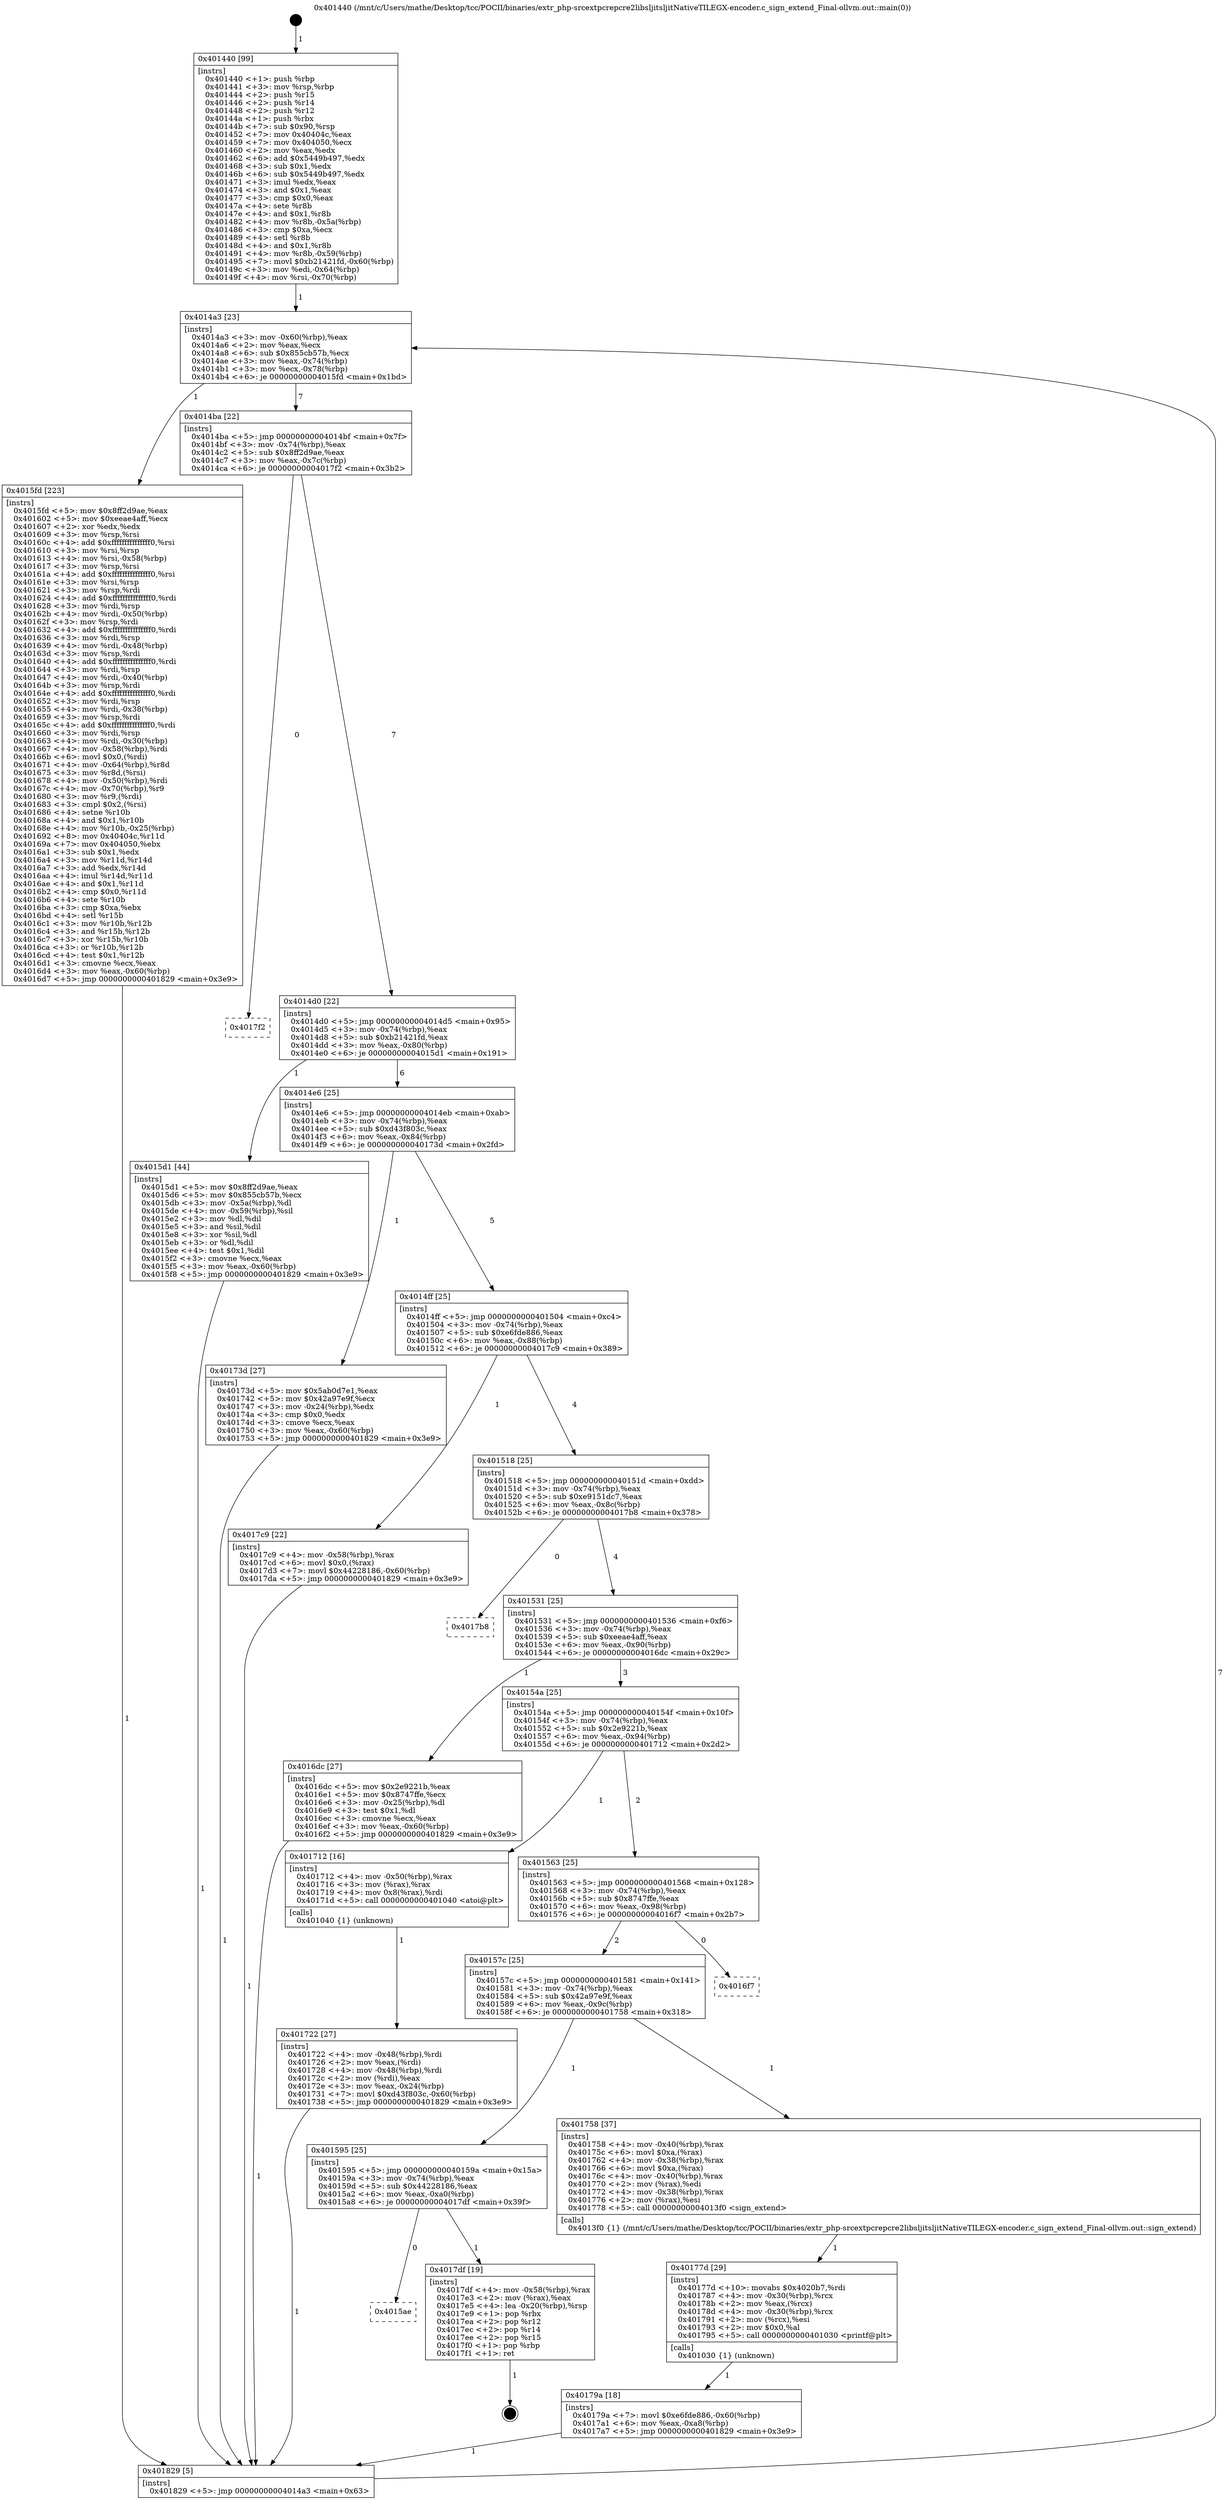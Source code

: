 digraph "0x401440" {
  label = "0x401440 (/mnt/c/Users/mathe/Desktop/tcc/POCII/binaries/extr_php-srcextpcrepcre2libsljitsljitNativeTILEGX-encoder.c_sign_extend_Final-ollvm.out::main(0))"
  labelloc = "t"
  node[shape=record]

  Entry [label="",width=0.3,height=0.3,shape=circle,fillcolor=black,style=filled]
  "0x4014a3" [label="{
     0x4014a3 [23]\l
     | [instrs]\l
     &nbsp;&nbsp;0x4014a3 \<+3\>: mov -0x60(%rbp),%eax\l
     &nbsp;&nbsp;0x4014a6 \<+2\>: mov %eax,%ecx\l
     &nbsp;&nbsp;0x4014a8 \<+6\>: sub $0x855cb57b,%ecx\l
     &nbsp;&nbsp;0x4014ae \<+3\>: mov %eax,-0x74(%rbp)\l
     &nbsp;&nbsp;0x4014b1 \<+3\>: mov %ecx,-0x78(%rbp)\l
     &nbsp;&nbsp;0x4014b4 \<+6\>: je 00000000004015fd \<main+0x1bd\>\l
  }"]
  "0x4015fd" [label="{
     0x4015fd [223]\l
     | [instrs]\l
     &nbsp;&nbsp;0x4015fd \<+5\>: mov $0x8ff2d9ae,%eax\l
     &nbsp;&nbsp;0x401602 \<+5\>: mov $0xeeae4aff,%ecx\l
     &nbsp;&nbsp;0x401607 \<+2\>: xor %edx,%edx\l
     &nbsp;&nbsp;0x401609 \<+3\>: mov %rsp,%rsi\l
     &nbsp;&nbsp;0x40160c \<+4\>: add $0xfffffffffffffff0,%rsi\l
     &nbsp;&nbsp;0x401610 \<+3\>: mov %rsi,%rsp\l
     &nbsp;&nbsp;0x401613 \<+4\>: mov %rsi,-0x58(%rbp)\l
     &nbsp;&nbsp;0x401617 \<+3\>: mov %rsp,%rsi\l
     &nbsp;&nbsp;0x40161a \<+4\>: add $0xfffffffffffffff0,%rsi\l
     &nbsp;&nbsp;0x40161e \<+3\>: mov %rsi,%rsp\l
     &nbsp;&nbsp;0x401621 \<+3\>: mov %rsp,%rdi\l
     &nbsp;&nbsp;0x401624 \<+4\>: add $0xfffffffffffffff0,%rdi\l
     &nbsp;&nbsp;0x401628 \<+3\>: mov %rdi,%rsp\l
     &nbsp;&nbsp;0x40162b \<+4\>: mov %rdi,-0x50(%rbp)\l
     &nbsp;&nbsp;0x40162f \<+3\>: mov %rsp,%rdi\l
     &nbsp;&nbsp;0x401632 \<+4\>: add $0xfffffffffffffff0,%rdi\l
     &nbsp;&nbsp;0x401636 \<+3\>: mov %rdi,%rsp\l
     &nbsp;&nbsp;0x401639 \<+4\>: mov %rdi,-0x48(%rbp)\l
     &nbsp;&nbsp;0x40163d \<+3\>: mov %rsp,%rdi\l
     &nbsp;&nbsp;0x401640 \<+4\>: add $0xfffffffffffffff0,%rdi\l
     &nbsp;&nbsp;0x401644 \<+3\>: mov %rdi,%rsp\l
     &nbsp;&nbsp;0x401647 \<+4\>: mov %rdi,-0x40(%rbp)\l
     &nbsp;&nbsp;0x40164b \<+3\>: mov %rsp,%rdi\l
     &nbsp;&nbsp;0x40164e \<+4\>: add $0xfffffffffffffff0,%rdi\l
     &nbsp;&nbsp;0x401652 \<+3\>: mov %rdi,%rsp\l
     &nbsp;&nbsp;0x401655 \<+4\>: mov %rdi,-0x38(%rbp)\l
     &nbsp;&nbsp;0x401659 \<+3\>: mov %rsp,%rdi\l
     &nbsp;&nbsp;0x40165c \<+4\>: add $0xfffffffffffffff0,%rdi\l
     &nbsp;&nbsp;0x401660 \<+3\>: mov %rdi,%rsp\l
     &nbsp;&nbsp;0x401663 \<+4\>: mov %rdi,-0x30(%rbp)\l
     &nbsp;&nbsp;0x401667 \<+4\>: mov -0x58(%rbp),%rdi\l
     &nbsp;&nbsp;0x40166b \<+6\>: movl $0x0,(%rdi)\l
     &nbsp;&nbsp;0x401671 \<+4\>: mov -0x64(%rbp),%r8d\l
     &nbsp;&nbsp;0x401675 \<+3\>: mov %r8d,(%rsi)\l
     &nbsp;&nbsp;0x401678 \<+4\>: mov -0x50(%rbp),%rdi\l
     &nbsp;&nbsp;0x40167c \<+4\>: mov -0x70(%rbp),%r9\l
     &nbsp;&nbsp;0x401680 \<+3\>: mov %r9,(%rdi)\l
     &nbsp;&nbsp;0x401683 \<+3\>: cmpl $0x2,(%rsi)\l
     &nbsp;&nbsp;0x401686 \<+4\>: setne %r10b\l
     &nbsp;&nbsp;0x40168a \<+4\>: and $0x1,%r10b\l
     &nbsp;&nbsp;0x40168e \<+4\>: mov %r10b,-0x25(%rbp)\l
     &nbsp;&nbsp;0x401692 \<+8\>: mov 0x40404c,%r11d\l
     &nbsp;&nbsp;0x40169a \<+7\>: mov 0x404050,%ebx\l
     &nbsp;&nbsp;0x4016a1 \<+3\>: sub $0x1,%edx\l
     &nbsp;&nbsp;0x4016a4 \<+3\>: mov %r11d,%r14d\l
     &nbsp;&nbsp;0x4016a7 \<+3\>: add %edx,%r14d\l
     &nbsp;&nbsp;0x4016aa \<+4\>: imul %r14d,%r11d\l
     &nbsp;&nbsp;0x4016ae \<+4\>: and $0x1,%r11d\l
     &nbsp;&nbsp;0x4016b2 \<+4\>: cmp $0x0,%r11d\l
     &nbsp;&nbsp;0x4016b6 \<+4\>: sete %r10b\l
     &nbsp;&nbsp;0x4016ba \<+3\>: cmp $0xa,%ebx\l
     &nbsp;&nbsp;0x4016bd \<+4\>: setl %r15b\l
     &nbsp;&nbsp;0x4016c1 \<+3\>: mov %r10b,%r12b\l
     &nbsp;&nbsp;0x4016c4 \<+3\>: and %r15b,%r12b\l
     &nbsp;&nbsp;0x4016c7 \<+3\>: xor %r15b,%r10b\l
     &nbsp;&nbsp;0x4016ca \<+3\>: or %r10b,%r12b\l
     &nbsp;&nbsp;0x4016cd \<+4\>: test $0x1,%r12b\l
     &nbsp;&nbsp;0x4016d1 \<+3\>: cmovne %ecx,%eax\l
     &nbsp;&nbsp;0x4016d4 \<+3\>: mov %eax,-0x60(%rbp)\l
     &nbsp;&nbsp;0x4016d7 \<+5\>: jmp 0000000000401829 \<main+0x3e9\>\l
  }"]
  "0x4014ba" [label="{
     0x4014ba [22]\l
     | [instrs]\l
     &nbsp;&nbsp;0x4014ba \<+5\>: jmp 00000000004014bf \<main+0x7f\>\l
     &nbsp;&nbsp;0x4014bf \<+3\>: mov -0x74(%rbp),%eax\l
     &nbsp;&nbsp;0x4014c2 \<+5\>: sub $0x8ff2d9ae,%eax\l
     &nbsp;&nbsp;0x4014c7 \<+3\>: mov %eax,-0x7c(%rbp)\l
     &nbsp;&nbsp;0x4014ca \<+6\>: je 00000000004017f2 \<main+0x3b2\>\l
  }"]
  Exit [label="",width=0.3,height=0.3,shape=circle,fillcolor=black,style=filled,peripheries=2]
  "0x4017f2" [label="{
     0x4017f2\l
  }", style=dashed]
  "0x4014d0" [label="{
     0x4014d0 [22]\l
     | [instrs]\l
     &nbsp;&nbsp;0x4014d0 \<+5\>: jmp 00000000004014d5 \<main+0x95\>\l
     &nbsp;&nbsp;0x4014d5 \<+3\>: mov -0x74(%rbp),%eax\l
     &nbsp;&nbsp;0x4014d8 \<+5\>: sub $0xb21421fd,%eax\l
     &nbsp;&nbsp;0x4014dd \<+3\>: mov %eax,-0x80(%rbp)\l
     &nbsp;&nbsp;0x4014e0 \<+6\>: je 00000000004015d1 \<main+0x191\>\l
  }"]
  "0x4015ae" [label="{
     0x4015ae\l
  }", style=dashed]
  "0x4015d1" [label="{
     0x4015d1 [44]\l
     | [instrs]\l
     &nbsp;&nbsp;0x4015d1 \<+5\>: mov $0x8ff2d9ae,%eax\l
     &nbsp;&nbsp;0x4015d6 \<+5\>: mov $0x855cb57b,%ecx\l
     &nbsp;&nbsp;0x4015db \<+3\>: mov -0x5a(%rbp),%dl\l
     &nbsp;&nbsp;0x4015de \<+4\>: mov -0x59(%rbp),%sil\l
     &nbsp;&nbsp;0x4015e2 \<+3\>: mov %dl,%dil\l
     &nbsp;&nbsp;0x4015e5 \<+3\>: and %sil,%dil\l
     &nbsp;&nbsp;0x4015e8 \<+3\>: xor %sil,%dl\l
     &nbsp;&nbsp;0x4015eb \<+3\>: or %dl,%dil\l
     &nbsp;&nbsp;0x4015ee \<+4\>: test $0x1,%dil\l
     &nbsp;&nbsp;0x4015f2 \<+3\>: cmovne %ecx,%eax\l
     &nbsp;&nbsp;0x4015f5 \<+3\>: mov %eax,-0x60(%rbp)\l
     &nbsp;&nbsp;0x4015f8 \<+5\>: jmp 0000000000401829 \<main+0x3e9\>\l
  }"]
  "0x4014e6" [label="{
     0x4014e6 [25]\l
     | [instrs]\l
     &nbsp;&nbsp;0x4014e6 \<+5\>: jmp 00000000004014eb \<main+0xab\>\l
     &nbsp;&nbsp;0x4014eb \<+3\>: mov -0x74(%rbp),%eax\l
     &nbsp;&nbsp;0x4014ee \<+5\>: sub $0xd43f803c,%eax\l
     &nbsp;&nbsp;0x4014f3 \<+6\>: mov %eax,-0x84(%rbp)\l
     &nbsp;&nbsp;0x4014f9 \<+6\>: je 000000000040173d \<main+0x2fd\>\l
  }"]
  "0x401829" [label="{
     0x401829 [5]\l
     | [instrs]\l
     &nbsp;&nbsp;0x401829 \<+5\>: jmp 00000000004014a3 \<main+0x63\>\l
  }"]
  "0x401440" [label="{
     0x401440 [99]\l
     | [instrs]\l
     &nbsp;&nbsp;0x401440 \<+1\>: push %rbp\l
     &nbsp;&nbsp;0x401441 \<+3\>: mov %rsp,%rbp\l
     &nbsp;&nbsp;0x401444 \<+2\>: push %r15\l
     &nbsp;&nbsp;0x401446 \<+2\>: push %r14\l
     &nbsp;&nbsp;0x401448 \<+2\>: push %r12\l
     &nbsp;&nbsp;0x40144a \<+1\>: push %rbx\l
     &nbsp;&nbsp;0x40144b \<+7\>: sub $0x90,%rsp\l
     &nbsp;&nbsp;0x401452 \<+7\>: mov 0x40404c,%eax\l
     &nbsp;&nbsp;0x401459 \<+7\>: mov 0x404050,%ecx\l
     &nbsp;&nbsp;0x401460 \<+2\>: mov %eax,%edx\l
     &nbsp;&nbsp;0x401462 \<+6\>: add $0x5449b497,%edx\l
     &nbsp;&nbsp;0x401468 \<+3\>: sub $0x1,%edx\l
     &nbsp;&nbsp;0x40146b \<+6\>: sub $0x5449b497,%edx\l
     &nbsp;&nbsp;0x401471 \<+3\>: imul %edx,%eax\l
     &nbsp;&nbsp;0x401474 \<+3\>: and $0x1,%eax\l
     &nbsp;&nbsp;0x401477 \<+3\>: cmp $0x0,%eax\l
     &nbsp;&nbsp;0x40147a \<+4\>: sete %r8b\l
     &nbsp;&nbsp;0x40147e \<+4\>: and $0x1,%r8b\l
     &nbsp;&nbsp;0x401482 \<+4\>: mov %r8b,-0x5a(%rbp)\l
     &nbsp;&nbsp;0x401486 \<+3\>: cmp $0xa,%ecx\l
     &nbsp;&nbsp;0x401489 \<+4\>: setl %r8b\l
     &nbsp;&nbsp;0x40148d \<+4\>: and $0x1,%r8b\l
     &nbsp;&nbsp;0x401491 \<+4\>: mov %r8b,-0x59(%rbp)\l
     &nbsp;&nbsp;0x401495 \<+7\>: movl $0xb21421fd,-0x60(%rbp)\l
     &nbsp;&nbsp;0x40149c \<+3\>: mov %edi,-0x64(%rbp)\l
     &nbsp;&nbsp;0x40149f \<+4\>: mov %rsi,-0x70(%rbp)\l
  }"]
  "0x4017df" [label="{
     0x4017df [19]\l
     | [instrs]\l
     &nbsp;&nbsp;0x4017df \<+4\>: mov -0x58(%rbp),%rax\l
     &nbsp;&nbsp;0x4017e3 \<+2\>: mov (%rax),%eax\l
     &nbsp;&nbsp;0x4017e5 \<+4\>: lea -0x20(%rbp),%rsp\l
     &nbsp;&nbsp;0x4017e9 \<+1\>: pop %rbx\l
     &nbsp;&nbsp;0x4017ea \<+2\>: pop %r12\l
     &nbsp;&nbsp;0x4017ec \<+2\>: pop %r14\l
     &nbsp;&nbsp;0x4017ee \<+2\>: pop %r15\l
     &nbsp;&nbsp;0x4017f0 \<+1\>: pop %rbp\l
     &nbsp;&nbsp;0x4017f1 \<+1\>: ret\l
  }"]
  "0x40173d" [label="{
     0x40173d [27]\l
     | [instrs]\l
     &nbsp;&nbsp;0x40173d \<+5\>: mov $0x5ab0d7e1,%eax\l
     &nbsp;&nbsp;0x401742 \<+5\>: mov $0x42a97e9f,%ecx\l
     &nbsp;&nbsp;0x401747 \<+3\>: mov -0x24(%rbp),%edx\l
     &nbsp;&nbsp;0x40174a \<+3\>: cmp $0x0,%edx\l
     &nbsp;&nbsp;0x40174d \<+3\>: cmove %ecx,%eax\l
     &nbsp;&nbsp;0x401750 \<+3\>: mov %eax,-0x60(%rbp)\l
     &nbsp;&nbsp;0x401753 \<+5\>: jmp 0000000000401829 \<main+0x3e9\>\l
  }"]
  "0x4014ff" [label="{
     0x4014ff [25]\l
     | [instrs]\l
     &nbsp;&nbsp;0x4014ff \<+5\>: jmp 0000000000401504 \<main+0xc4\>\l
     &nbsp;&nbsp;0x401504 \<+3\>: mov -0x74(%rbp),%eax\l
     &nbsp;&nbsp;0x401507 \<+5\>: sub $0xe6fde886,%eax\l
     &nbsp;&nbsp;0x40150c \<+6\>: mov %eax,-0x88(%rbp)\l
     &nbsp;&nbsp;0x401512 \<+6\>: je 00000000004017c9 \<main+0x389\>\l
  }"]
  "0x40179a" [label="{
     0x40179a [18]\l
     | [instrs]\l
     &nbsp;&nbsp;0x40179a \<+7\>: movl $0xe6fde886,-0x60(%rbp)\l
     &nbsp;&nbsp;0x4017a1 \<+6\>: mov %eax,-0xa8(%rbp)\l
     &nbsp;&nbsp;0x4017a7 \<+5\>: jmp 0000000000401829 \<main+0x3e9\>\l
  }"]
  "0x4017c9" [label="{
     0x4017c9 [22]\l
     | [instrs]\l
     &nbsp;&nbsp;0x4017c9 \<+4\>: mov -0x58(%rbp),%rax\l
     &nbsp;&nbsp;0x4017cd \<+6\>: movl $0x0,(%rax)\l
     &nbsp;&nbsp;0x4017d3 \<+7\>: movl $0x44228186,-0x60(%rbp)\l
     &nbsp;&nbsp;0x4017da \<+5\>: jmp 0000000000401829 \<main+0x3e9\>\l
  }"]
  "0x401518" [label="{
     0x401518 [25]\l
     | [instrs]\l
     &nbsp;&nbsp;0x401518 \<+5\>: jmp 000000000040151d \<main+0xdd\>\l
     &nbsp;&nbsp;0x40151d \<+3\>: mov -0x74(%rbp),%eax\l
     &nbsp;&nbsp;0x401520 \<+5\>: sub $0xe9151dc7,%eax\l
     &nbsp;&nbsp;0x401525 \<+6\>: mov %eax,-0x8c(%rbp)\l
     &nbsp;&nbsp;0x40152b \<+6\>: je 00000000004017b8 \<main+0x378\>\l
  }"]
  "0x40177d" [label="{
     0x40177d [29]\l
     | [instrs]\l
     &nbsp;&nbsp;0x40177d \<+10\>: movabs $0x4020b7,%rdi\l
     &nbsp;&nbsp;0x401787 \<+4\>: mov -0x30(%rbp),%rcx\l
     &nbsp;&nbsp;0x40178b \<+2\>: mov %eax,(%rcx)\l
     &nbsp;&nbsp;0x40178d \<+4\>: mov -0x30(%rbp),%rcx\l
     &nbsp;&nbsp;0x401791 \<+2\>: mov (%rcx),%esi\l
     &nbsp;&nbsp;0x401793 \<+2\>: mov $0x0,%al\l
     &nbsp;&nbsp;0x401795 \<+5\>: call 0000000000401030 \<printf@plt\>\l
     | [calls]\l
     &nbsp;&nbsp;0x401030 \{1\} (unknown)\l
  }"]
  "0x4017b8" [label="{
     0x4017b8\l
  }", style=dashed]
  "0x401531" [label="{
     0x401531 [25]\l
     | [instrs]\l
     &nbsp;&nbsp;0x401531 \<+5\>: jmp 0000000000401536 \<main+0xf6\>\l
     &nbsp;&nbsp;0x401536 \<+3\>: mov -0x74(%rbp),%eax\l
     &nbsp;&nbsp;0x401539 \<+5\>: sub $0xeeae4aff,%eax\l
     &nbsp;&nbsp;0x40153e \<+6\>: mov %eax,-0x90(%rbp)\l
     &nbsp;&nbsp;0x401544 \<+6\>: je 00000000004016dc \<main+0x29c\>\l
  }"]
  "0x401595" [label="{
     0x401595 [25]\l
     | [instrs]\l
     &nbsp;&nbsp;0x401595 \<+5\>: jmp 000000000040159a \<main+0x15a\>\l
     &nbsp;&nbsp;0x40159a \<+3\>: mov -0x74(%rbp),%eax\l
     &nbsp;&nbsp;0x40159d \<+5\>: sub $0x44228186,%eax\l
     &nbsp;&nbsp;0x4015a2 \<+6\>: mov %eax,-0xa0(%rbp)\l
     &nbsp;&nbsp;0x4015a8 \<+6\>: je 00000000004017df \<main+0x39f\>\l
  }"]
  "0x4016dc" [label="{
     0x4016dc [27]\l
     | [instrs]\l
     &nbsp;&nbsp;0x4016dc \<+5\>: mov $0x2e9221b,%eax\l
     &nbsp;&nbsp;0x4016e1 \<+5\>: mov $0x8747ffe,%ecx\l
     &nbsp;&nbsp;0x4016e6 \<+3\>: mov -0x25(%rbp),%dl\l
     &nbsp;&nbsp;0x4016e9 \<+3\>: test $0x1,%dl\l
     &nbsp;&nbsp;0x4016ec \<+3\>: cmovne %ecx,%eax\l
     &nbsp;&nbsp;0x4016ef \<+3\>: mov %eax,-0x60(%rbp)\l
     &nbsp;&nbsp;0x4016f2 \<+5\>: jmp 0000000000401829 \<main+0x3e9\>\l
  }"]
  "0x40154a" [label="{
     0x40154a [25]\l
     | [instrs]\l
     &nbsp;&nbsp;0x40154a \<+5\>: jmp 000000000040154f \<main+0x10f\>\l
     &nbsp;&nbsp;0x40154f \<+3\>: mov -0x74(%rbp),%eax\l
     &nbsp;&nbsp;0x401552 \<+5\>: sub $0x2e9221b,%eax\l
     &nbsp;&nbsp;0x401557 \<+6\>: mov %eax,-0x94(%rbp)\l
     &nbsp;&nbsp;0x40155d \<+6\>: je 0000000000401712 \<main+0x2d2\>\l
  }"]
  "0x401758" [label="{
     0x401758 [37]\l
     | [instrs]\l
     &nbsp;&nbsp;0x401758 \<+4\>: mov -0x40(%rbp),%rax\l
     &nbsp;&nbsp;0x40175c \<+6\>: movl $0xa,(%rax)\l
     &nbsp;&nbsp;0x401762 \<+4\>: mov -0x38(%rbp),%rax\l
     &nbsp;&nbsp;0x401766 \<+6\>: movl $0xa,(%rax)\l
     &nbsp;&nbsp;0x40176c \<+4\>: mov -0x40(%rbp),%rax\l
     &nbsp;&nbsp;0x401770 \<+2\>: mov (%rax),%edi\l
     &nbsp;&nbsp;0x401772 \<+4\>: mov -0x38(%rbp),%rax\l
     &nbsp;&nbsp;0x401776 \<+2\>: mov (%rax),%esi\l
     &nbsp;&nbsp;0x401778 \<+5\>: call 00000000004013f0 \<sign_extend\>\l
     | [calls]\l
     &nbsp;&nbsp;0x4013f0 \{1\} (/mnt/c/Users/mathe/Desktop/tcc/POCII/binaries/extr_php-srcextpcrepcre2libsljitsljitNativeTILEGX-encoder.c_sign_extend_Final-ollvm.out::sign_extend)\l
  }"]
  "0x401712" [label="{
     0x401712 [16]\l
     | [instrs]\l
     &nbsp;&nbsp;0x401712 \<+4\>: mov -0x50(%rbp),%rax\l
     &nbsp;&nbsp;0x401716 \<+3\>: mov (%rax),%rax\l
     &nbsp;&nbsp;0x401719 \<+4\>: mov 0x8(%rax),%rdi\l
     &nbsp;&nbsp;0x40171d \<+5\>: call 0000000000401040 \<atoi@plt\>\l
     | [calls]\l
     &nbsp;&nbsp;0x401040 \{1\} (unknown)\l
  }"]
  "0x401563" [label="{
     0x401563 [25]\l
     | [instrs]\l
     &nbsp;&nbsp;0x401563 \<+5\>: jmp 0000000000401568 \<main+0x128\>\l
     &nbsp;&nbsp;0x401568 \<+3\>: mov -0x74(%rbp),%eax\l
     &nbsp;&nbsp;0x40156b \<+5\>: sub $0x8747ffe,%eax\l
     &nbsp;&nbsp;0x401570 \<+6\>: mov %eax,-0x98(%rbp)\l
     &nbsp;&nbsp;0x401576 \<+6\>: je 00000000004016f7 \<main+0x2b7\>\l
  }"]
  "0x401722" [label="{
     0x401722 [27]\l
     | [instrs]\l
     &nbsp;&nbsp;0x401722 \<+4\>: mov -0x48(%rbp),%rdi\l
     &nbsp;&nbsp;0x401726 \<+2\>: mov %eax,(%rdi)\l
     &nbsp;&nbsp;0x401728 \<+4\>: mov -0x48(%rbp),%rdi\l
     &nbsp;&nbsp;0x40172c \<+2\>: mov (%rdi),%eax\l
     &nbsp;&nbsp;0x40172e \<+3\>: mov %eax,-0x24(%rbp)\l
     &nbsp;&nbsp;0x401731 \<+7\>: movl $0xd43f803c,-0x60(%rbp)\l
     &nbsp;&nbsp;0x401738 \<+5\>: jmp 0000000000401829 \<main+0x3e9\>\l
  }"]
  "0x40157c" [label="{
     0x40157c [25]\l
     | [instrs]\l
     &nbsp;&nbsp;0x40157c \<+5\>: jmp 0000000000401581 \<main+0x141\>\l
     &nbsp;&nbsp;0x401581 \<+3\>: mov -0x74(%rbp),%eax\l
     &nbsp;&nbsp;0x401584 \<+5\>: sub $0x42a97e9f,%eax\l
     &nbsp;&nbsp;0x401589 \<+6\>: mov %eax,-0x9c(%rbp)\l
     &nbsp;&nbsp;0x40158f \<+6\>: je 0000000000401758 \<main+0x318\>\l
  }"]
  "0x4016f7" [label="{
     0x4016f7\l
  }", style=dashed]
  Entry -> "0x401440" [label=" 1"]
  "0x4014a3" -> "0x4015fd" [label=" 1"]
  "0x4014a3" -> "0x4014ba" [label=" 7"]
  "0x4017df" -> Exit [label=" 1"]
  "0x4014ba" -> "0x4017f2" [label=" 0"]
  "0x4014ba" -> "0x4014d0" [label=" 7"]
  "0x401595" -> "0x4015ae" [label=" 0"]
  "0x4014d0" -> "0x4015d1" [label=" 1"]
  "0x4014d0" -> "0x4014e6" [label=" 6"]
  "0x4015d1" -> "0x401829" [label=" 1"]
  "0x401440" -> "0x4014a3" [label=" 1"]
  "0x401829" -> "0x4014a3" [label=" 7"]
  "0x4015fd" -> "0x401829" [label=" 1"]
  "0x401595" -> "0x4017df" [label=" 1"]
  "0x4014e6" -> "0x40173d" [label=" 1"]
  "0x4014e6" -> "0x4014ff" [label=" 5"]
  "0x4017c9" -> "0x401829" [label=" 1"]
  "0x4014ff" -> "0x4017c9" [label=" 1"]
  "0x4014ff" -> "0x401518" [label=" 4"]
  "0x40179a" -> "0x401829" [label=" 1"]
  "0x401518" -> "0x4017b8" [label=" 0"]
  "0x401518" -> "0x401531" [label=" 4"]
  "0x40177d" -> "0x40179a" [label=" 1"]
  "0x401531" -> "0x4016dc" [label=" 1"]
  "0x401531" -> "0x40154a" [label=" 3"]
  "0x4016dc" -> "0x401829" [label=" 1"]
  "0x401758" -> "0x40177d" [label=" 1"]
  "0x40154a" -> "0x401712" [label=" 1"]
  "0x40154a" -> "0x401563" [label=" 2"]
  "0x401712" -> "0x401722" [label=" 1"]
  "0x401722" -> "0x401829" [label=" 1"]
  "0x40173d" -> "0x401829" [label=" 1"]
  "0x40157c" -> "0x401595" [label=" 1"]
  "0x401563" -> "0x4016f7" [label=" 0"]
  "0x401563" -> "0x40157c" [label=" 2"]
  "0x40157c" -> "0x401758" [label=" 1"]
}
